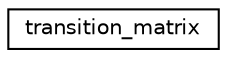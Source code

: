 digraph "Graphical Class Hierarchy"
{
 // LATEX_PDF_SIZE
  edge [fontname="Helvetica",fontsize="10",labelfontname="Helvetica",labelfontsize="10"];
  node [fontname="Helvetica",fontsize="10",shape=record];
  rankdir="LR";
  Node0 [label="transition_matrix",height=0.2,width=0.4,color="black", fillcolor="white", style="filled",URL="$structtransition__matrix.html",tooltip="[Example]"];
}

